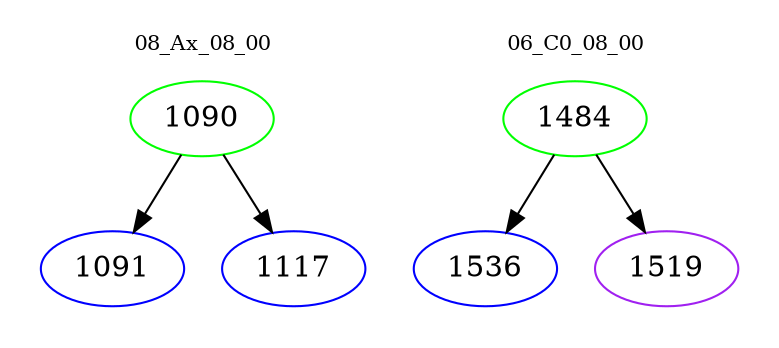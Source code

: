 digraph{
subgraph cluster_0 {
color = white
label = "08_Ax_08_00";
fontsize=10;
T0_1090 [label="1090", color="green"]
T0_1090 -> T0_1091 [color="black"]
T0_1091 [label="1091", color="blue"]
T0_1090 -> T0_1117 [color="black"]
T0_1117 [label="1117", color="blue"]
}
subgraph cluster_1 {
color = white
label = "06_C0_08_00";
fontsize=10;
T1_1484 [label="1484", color="green"]
T1_1484 -> T1_1536 [color="black"]
T1_1536 [label="1536", color="blue"]
T1_1484 -> T1_1519 [color="black"]
T1_1519 [label="1519", color="purple"]
}
}
